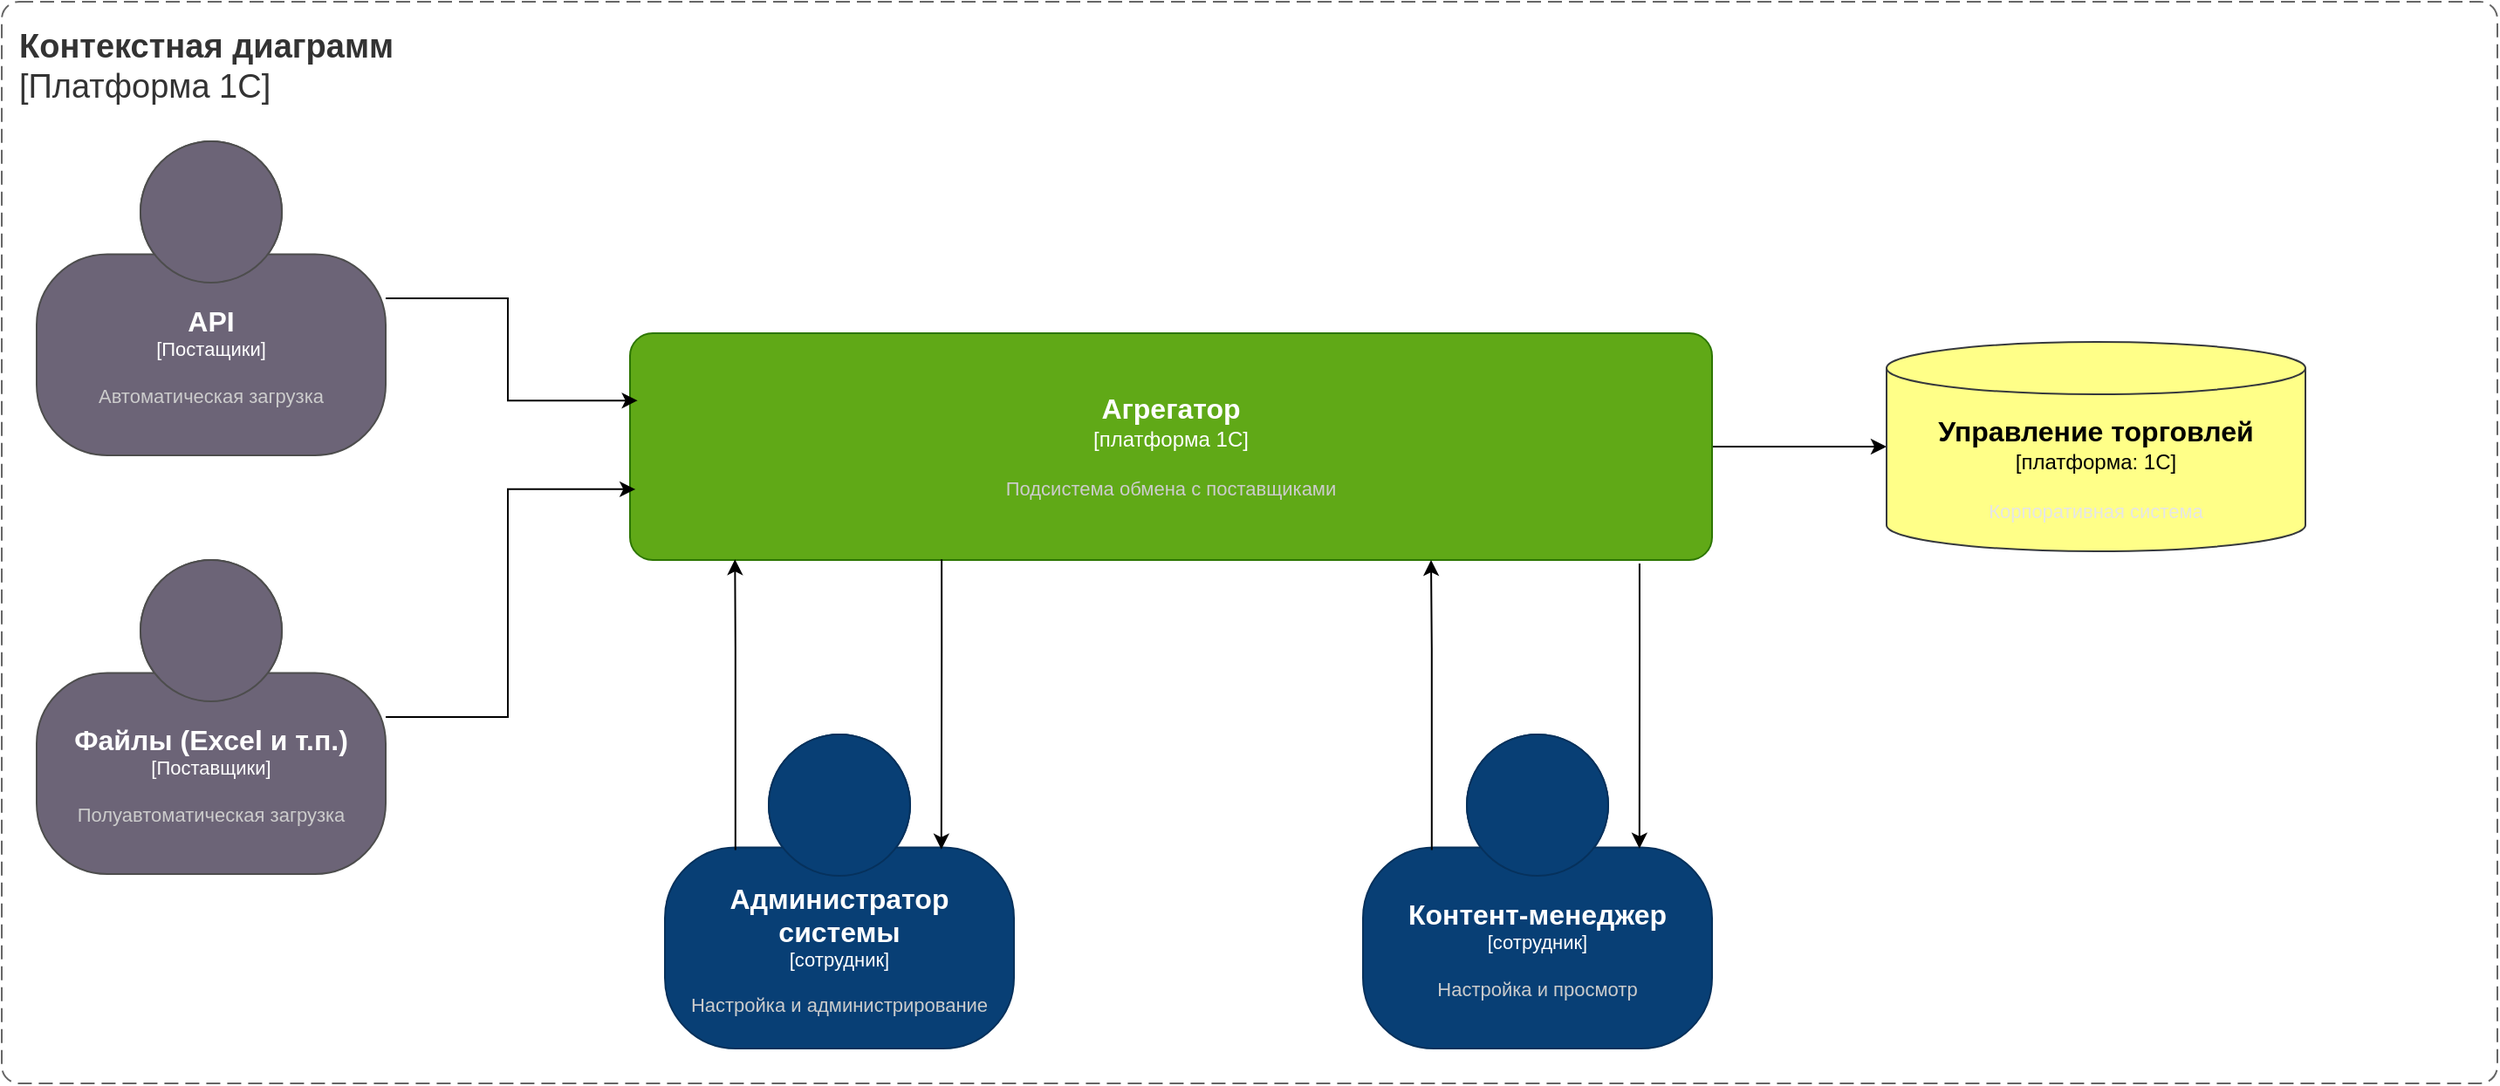 <mxfile version="28.0.9">
  <diagram name="Страница — 1" id="oyy06gJr_8zBYLLkVT4S">
    <mxGraphModel dx="3375" dy="2994" grid="1" gridSize="10" guides="1" tooltips="1" connect="1" arrows="1" fold="1" page="1" pageScale="1" pageWidth="827" pageHeight="1169" math="0" shadow="0">
      <root>
        <mxCell id="0" />
        <mxCell id="1" parent="0" />
        <object placeholders="1" c4Name="API" c4Type="Постащики" c4Description="Автоматическая загрузка" label="&lt;font style=&quot;font-size: 16px&quot;&gt;&lt;b&gt;%c4Name%&lt;/b&gt;&lt;/font&gt;&lt;div&gt;[%c4Type%]&lt;/div&gt;&lt;br&gt;&lt;div&gt;&lt;font style=&quot;font-size: 11px&quot;&gt;&lt;font color=&quot;#cccccc&quot;&gt;%c4Description%&lt;/font&gt;&lt;/div&gt;" id="jh1DzmBdkkncPFhF4hYE-2">
          <mxCell style="html=1;fontSize=11;dashed=0;whiteSpace=wrap;fillColor=#6C6477;strokeColor=#4D4D4D;fontColor=#ffffff;shape=mxgraph.c4.person2;align=center;metaEdit=1;points=[[0.5,0,0],[1,0.5,0],[1,0.75,0],[0.75,1,0],[0.5,1,0],[0.25,1,0],[0,0.75,0],[0,0.5,0]];resizable=0;" vertex="1" parent="1">
            <mxGeometry x="40" y="40" width="200" height="180" as="geometry" />
          </mxCell>
        </object>
        <object placeholders="1" c4Name="Файлы (Excel и т.п.)" c4Type="Поставщики" c4Description="Полуавтоматическая загрузка" label="&lt;font style=&quot;font-size: 16px&quot;&gt;&lt;b&gt;%c4Name%&lt;/b&gt;&lt;/font&gt;&lt;div&gt;[%c4Type%]&lt;/div&gt;&lt;br&gt;&lt;div&gt;&lt;font style=&quot;font-size: 11px&quot;&gt;&lt;font color=&quot;#cccccc&quot;&gt;%c4Description%&lt;/font&gt;&lt;/div&gt;" id="jh1DzmBdkkncPFhF4hYE-3">
          <mxCell style="html=1;fontSize=11;dashed=0;whiteSpace=wrap;fillColor=#6C6477;strokeColor=#4D4D4D;fontColor=#ffffff;shape=mxgraph.c4.person2;align=center;metaEdit=1;points=[[0.5,0,0],[1,0.5,0],[1,0.75,0],[0.75,1,0],[0.5,1,0],[0.25,1,0],[0,0.75,0],[0,0.5,0]];resizable=0;" vertex="1" parent="1">
            <mxGeometry x="40" y="280" width="200" height="180" as="geometry" />
          </mxCell>
        </object>
        <mxCell id="jh1DzmBdkkncPFhF4hYE-14" style="edgeStyle=orthogonalEdgeStyle;rounded=0;orthogonalLoop=1;jettySize=auto;html=1;" edge="1" parent="1" source="jh1DzmBdkkncPFhF4hYE-4" target="jh1DzmBdkkncPFhF4hYE-5">
          <mxGeometry relative="1" as="geometry" />
        </mxCell>
        <object c4Name="Агрегатор" c4Type="платформа 1С" c4Description="Подсистема обмена с поставщиками" label="&lt;font style=&quot;font-size: 16px&quot;&gt;&lt;b&gt;%c4Name%&lt;/b&gt;&lt;/font&gt;&lt;div&gt;[%c4Type%]&lt;/div&gt;&lt;br&gt;&lt;div&gt;&lt;font style=&quot;font-size: 11px&quot;&gt;&lt;font color=&quot;#cccccc&quot;&gt;%c4Description%&lt;/font&gt;&lt;/div&gt;" placeholders="1" id="jh1DzmBdkkncPFhF4hYE-4">
          <mxCell style="rounded=1;whiteSpace=wrap;html=1;labelBackgroundColor=none;align=center;arcSize=10;metaEdit=1;resizable=1;points=[[0.25,0,0],[0.5,0,0],[0.75,0,0],[1,0.25,0],[1,0.5,0],[1,0.75,0],[0.75,1,0],[0.5,1,0],[0.25,1,0],[0,0.75,0],[0,0.5,0],[0,0.25,0]];fillColor=#60a917;fontColor=#ffffff;strokeColor=#2D7600;movable=1;rotatable=1;deletable=1;editable=1;locked=0;connectable=1;" vertex="1" parent="1">
            <mxGeometry x="380" y="150" width="620" height="130" as="geometry" />
          </mxCell>
        </object>
        <object placeholders="1" c4Name="Управление торговлей" c4Type="платформа" c4Technology="1С" c4Description="Корпоративная система" label="&lt;font style=&quot;font-size: 16px&quot;&gt;&lt;b&gt;%c4Name%&lt;/b&gt;&lt;/font&gt;&lt;div&gt;[%c4Type%:&amp;nbsp;%c4Technology%]&lt;/div&gt;&lt;br&gt;&lt;div&gt;&lt;font style=&quot;font-size: 11px&quot;&gt;&lt;font color=&quot;#E6E6E6&quot;&gt;%c4Description%&lt;/font&gt;&lt;/div&gt;" id="jh1DzmBdkkncPFhF4hYE-5">
          <mxCell style="shape=cylinder3;size=15;whiteSpace=wrap;html=1;boundedLbl=1;rounded=0;labelBackgroundColor=none;fillColor=#ffff88;fontSize=12;align=center;strokeColor=#36393d;metaEdit=1;points=[[0.5,0,0],[1,0.25,0],[1,0.5,0],[1,0.75,0],[0.5,1,0],[0,0.75,0],[0,0.5,0],[0,0.25,0]];resizable=0;" vertex="1" parent="1">
            <mxGeometry x="1100" y="155" width="240" height="120" as="geometry" />
          </mxCell>
        </object>
        <object placeholders="1" c4Name="Контент-менеджер" c4Type="сотрудник" c4Description="Настройка и просмотр" label="&lt;font style=&quot;font-size: 16px&quot;&gt;&lt;b&gt;%c4Name%&lt;/b&gt;&lt;/font&gt;&lt;div&gt;[%c4Type%]&lt;/div&gt;&lt;br&gt;&lt;div&gt;&lt;font style=&quot;font-size: 11px&quot;&gt;&lt;font color=&quot;#cccccc&quot;&gt;%c4Description%&lt;/font&gt;&lt;/div&gt;" id="jh1DzmBdkkncPFhF4hYE-6">
          <mxCell style="html=1;fontSize=11;dashed=0;whiteSpace=wrap;fillColor=#083F75;strokeColor=#06315C;fontColor=#ffffff;shape=mxgraph.c4.person2;align=center;metaEdit=1;points=[[0.5,0,0],[1,0.5,0],[1,0.75,0],[0.75,1,0],[0.5,1,0],[0.25,1,0],[0,0.75,0],[0,0.5,0]];resizable=0;" vertex="1" parent="1">
            <mxGeometry x="800" y="380" width="200" height="180" as="geometry" />
          </mxCell>
        </object>
        <object placeholders="1" c4Name="Администратор системы" c4Type="сотрудник" c4Description="Настройка и администрирование" label="&lt;font style=&quot;font-size: 16px&quot;&gt;&lt;b&gt;%c4Name%&lt;/b&gt;&lt;/font&gt;&lt;div&gt;[%c4Type%]&lt;/div&gt;&lt;br&gt;&lt;div&gt;&lt;font style=&quot;font-size: 11px&quot;&gt;&lt;font color=&quot;#cccccc&quot;&gt;%c4Description%&lt;/font&gt;&lt;/div&gt;" id="jh1DzmBdkkncPFhF4hYE-7">
          <mxCell style="html=1;fontSize=11;dashed=0;whiteSpace=wrap;fillColor=#083F75;strokeColor=#06315C;fontColor=#ffffff;shape=mxgraph.c4.person2;align=center;metaEdit=1;points=[[0.5,0,0],[1,0.5,0],[1,0.75,0],[0.75,1,0],[0.5,1,0],[0.25,1,0],[0,0.75,0],[0,0.5,0]];resizable=0;" vertex="1" parent="1">
            <mxGeometry x="400" y="380" width="200" height="180" as="geometry" />
          </mxCell>
        </object>
        <mxCell id="jh1DzmBdkkncPFhF4hYE-8" style="edgeStyle=orthogonalEdgeStyle;rounded=0;orthogonalLoop=1;jettySize=auto;html=1;exitX=0.202;exitY=0.368;exitDx=0;exitDy=0;exitPerimeter=0;entryX=0.097;entryY=0.997;entryDx=0;entryDy=0;entryPerimeter=0;" edge="1" parent="1" source="jh1DzmBdkkncPFhF4hYE-7" target="jh1DzmBdkkncPFhF4hYE-4">
          <mxGeometry relative="1" as="geometry">
            <mxPoint x="500" y="280" as="targetPoint" />
          </mxGeometry>
        </mxCell>
        <mxCell id="jh1DzmBdkkncPFhF4hYE-9" style="edgeStyle=orthogonalEdgeStyle;rounded=0;orthogonalLoop=1;jettySize=auto;html=1;entryX=0.792;entryY=0.366;entryDx=0;entryDy=0;entryPerimeter=0;exitX=0.288;exitY=0.997;exitDx=0;exitDy=0;exitPerimeter=0;" edge="1" parent="1" source="jh1DzmBdkkncPFhF4hYE-4" target="jh1DzmBdkkncPFhF4hYE-7">
          <mxGeometry relative="1" as="geometry" />
        </mxCell>
        <mxCell id="jh1DzmBdkkncPFhF4hYE-10" style="edgeStyle=orthogonalEdgeStyle;rounded=0;orthogonalLoop=1;jettySize=auto;html=1;exitX=0.197;exitY=0.368;exitDx=0;exitDy=0;exitPerimeter=0;" edge="1" parent="1" source="jh1DzmBdkkncPFhF4hYE-6">
          <mxGeometry relative="1" as="geometry">
            <mxPoint x="839" y="280" as="targetPoint" />
          </mxGeometry>
        </mxCell>
        <mxCell id="jh1DzmBdkkncPFhF4hYE-11" style="edgeStyle=orthogonalEdgeStyle;rounded=0;orthogonalLoop=1;jettySize=auto;html=1;entryX=0.792;entryY=0.363;entryDx=0;entryDy=0;entryPerimeter=0;exitX=0.933;exitY=1.015;exitDx=0;exitDy=0;exitPerimeter=0;" edge="1" parent="1" source="jh1DzmBdkkncPFhF4hYE-4" target="jh1DzmBdkkncPFhF4hYE-6">
          <mxGeometry relative="1" as="geometry" />
        </mxCell>
        <mxCell id="jh1DzmBdkkncPFhF4hYE-12" style="edgeStyle=orthogonalEdgeStyle;rounded=0;orthogonalLoop=1;jettySize=auto;html=1;entryX=0.007;entryY=0.297;entryDx=0;entryDy=0;entryPerimeter=0;" edge="1" parent="1" source="jh1DzmBdkkncPFhF4hYE-2" target="jh1DzmBdkkncPFhF4hYE-4">
          <mxGeometry relative="1" as="geometry" />
        </mxCell>
        <mxCell id="jh1DzmBdkkncPFhF4hYE-13" style="edgeStyle=orthogonalEdgeStyle;rounded=0;orthogonalLoop=1;jettySize=auto;html=1;entryX=0.005;entryY=0.688;entryDx=0;entryDy=0;entryPerimeter=0;" edge="1" parent="1" source="jh1DzmBdkkncPFhF4hYE-3" target="jh1DzmBdkkncPFhF4hYE-4">
          <mxGeometry relative="1" as="geometry" />
        </mxCell>
        <object placeholders="1" c4Name="Контекстная диаграмм" c4Type="Обмен данными с поставщиками" c4Application="Платформа 1С" label="&lt;font&gt;&lt;b&gt;&lt;div style=&quot;text-align: left&quot;&gt;%c4Name%&lt;/div&gt;&lt;/b&gt;&lt;/font&gt;&lt;div style=&quot;text-align: left&quot;&gt;[%c4Application%]&lt;/div&gt;" id="jh1DzmBdkkncPFhF4hYE-22">
          <mxCell style="rounded=1;fontSize=19;whiteSpace=wrap;html=1;dashed=1;arcSize=20;fillColor=none;strokeColor=#666666;fontColor=#333333;labelBackgroundColor=none;align=left;verticalAlign=top;labelBorderColor=none;spacingTop=0;spacing=10;dashPattern=8 4;metaEdit=1;rotatable=0;perimeter=rectanglePerimeter;noLabel=0;labelPadding=0;allowArrows=0;connectable=0;expand=0;recursiveResize=0;editable=1;pointerEvents=0;absoluteArcSize=1;points=[[0.25,0,0],[0.5,0,0],[0.75,0,0],[1,0.25,0],[1,0.5,0],[1,0.75,0],[0.75,1,0],[0.5,1,0],[0.25,1,0],[0,0.75,0],[0,0.5,0],[0,0.25,0]];" vertex="1" parent="1">
            <mxGeometry x="20" y="-40" width="1430" height="620" as="geometry" />
          </mxCell>
        </object>
      </root>
    </mxGraphModel>
  </diagram>
</mxfile>
